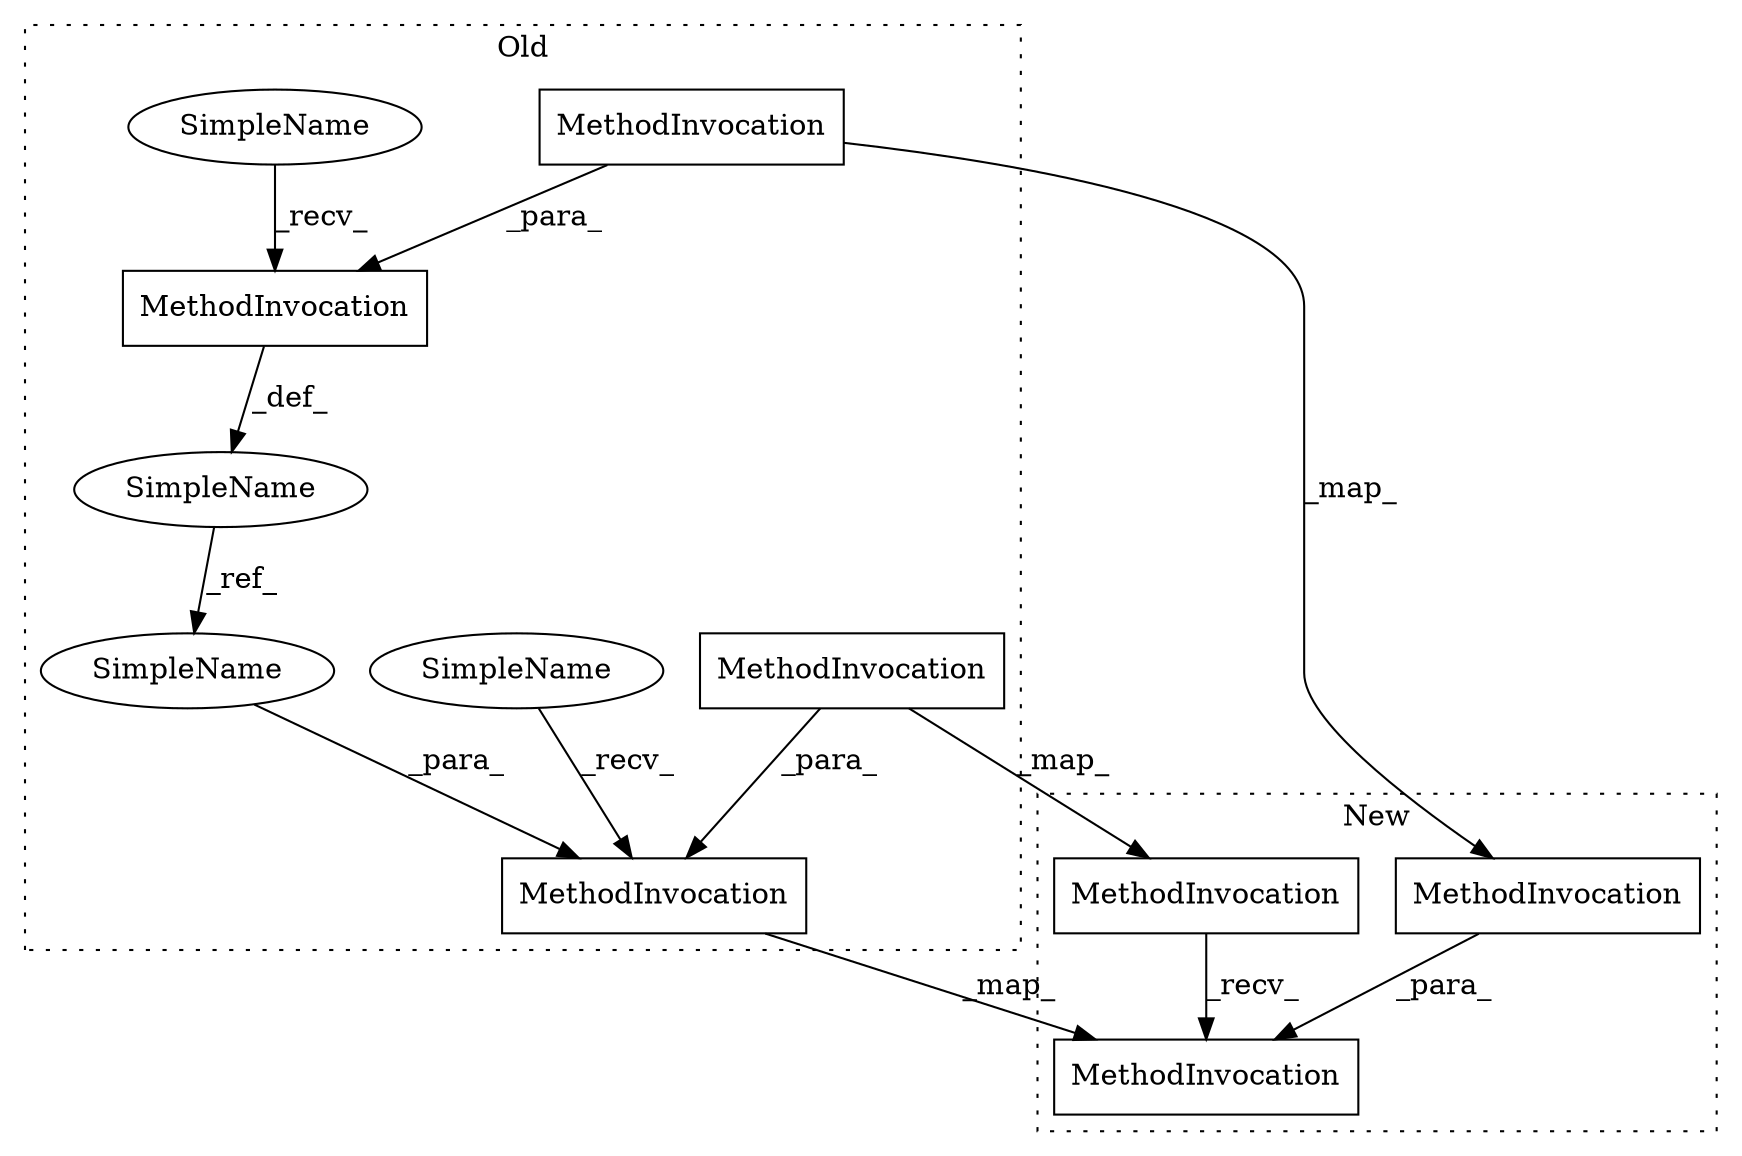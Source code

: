 digraph G {
subgraph cluster0 {
1 [label="MethodInvocation" a="32" s="9106" l="10" shape="box"];
2 [label="MethodInvocation" a="32" s="9056,9116" l="26,1" shape="box"];
3 [label="MethodInvocation" a="32" s="9210" l="8" shape="box"];
5 [label="MethodInvocation" a="32" s="9139,9218" l="18,1" shape="box"];
8 [label="SimpleName" a="42" s="9127" l="11" shape="ellipse"];
9 [label="SimpleName" a="42" s="9040" l="7" shape="ellipse"];
10 [label="SimpleName" a="42" s="9157" l="7" shape="ellipse"];
11 [label="SimpleName" a="42" s="9050" l="5" shape="ellipse"];
label = "Old";
style="dotted";
}
subgraph cluster1 {
4 [label="MethodInvocation" a="32" s="9134" l="10" shape="box"];
6 [label="MethodInvocation" a="32" s="9073,9144" l="37,1" shape="box"];
7 [label="MethodInvocation" a="32" s="9064" l="8" shape="box"];
label = "New";
style="dotted";
}
1 -> 2 [label="_para_"];
1 -> 4 [label="_map_"];
2 -> 9 [label="_def_"];
3 -> 5 [label="_para_"];
3 -> 7 [label="_map_"];
4 -> 6 [label="_para_"];
5 -> 6 [label="_map_"];
7 -> 6 [label="_recv_"];
8 -> 5 [label="_recv_"];
9 -> 10 [label="_ref_"];
10 -> 5 [label="_para_"];
11 -> 2 [label="_recv_"];
}
